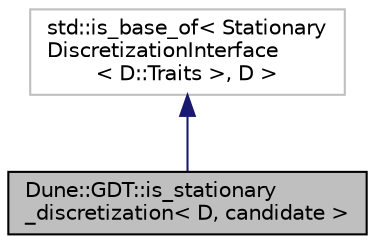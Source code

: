 digraph "Dune::GDT::is_stationary_discretization&lt; D, candidate &gt;"
{
  edge [fontname="Helvetica",fontsize="10",labelfontname="Helvetica",labelfontsize="10"];
  node [fontname="Helvetica",fontsize="10",shape=record];
  Node0 [label="Dune::GDT::is_stationary\l_discretization\< D, candidate \>",height=0.2,width=0.4,color="black", fillcolor="grey75", style="filled", fontcolor="black"];
  Node1 -> Node0 [dir="back",color="midnightblue",fontsize="10",style="solid",fontname="Helvetica"];
  Node1 [label="std::is_base_of\< Stationary\lDiscretizationInterface\l\< D::Traits \>, D \>",height=0.2,width=0.4,color="grey75", fillcolor="white", style="filled"];
}
